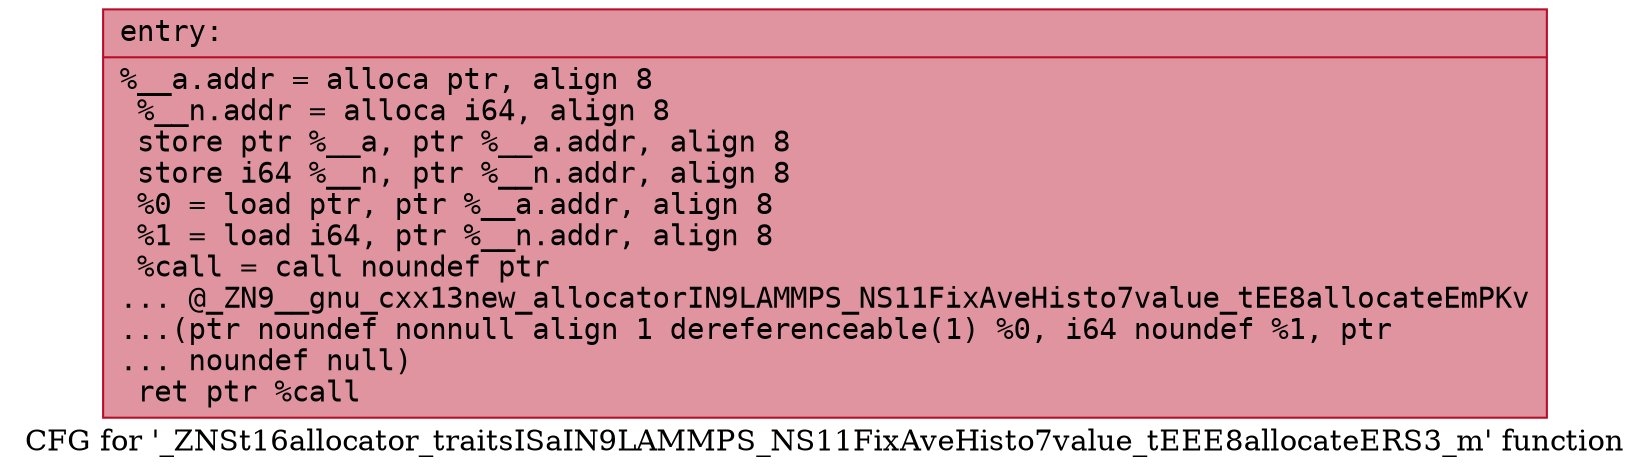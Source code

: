 digraph "CFG for '_ZNSt16allocator_traitsISaIN9LAMMPS_NS11FixAveHisto7value_tEEE8allocateERS3_m' function" {
	label="CFG for '_ZNSt16allocator_traitsISaIN9LAMMPS_NS11FixAveHisto7value_tEEE8allocateERS3_m' function";

	Node0x55c2f2e518c0 [shape=record,color="#b70d28ff", style=filled, fillcolor="#b70d2870" fontname="Courier",label="{entry:\l|  %__a.addr = alloca ptr, align 8\l  %__n.addr = alloca i64, align 8\l  store ptr %__a, ptr %__a.addr, align 8\l  store i64 %__n, ptr %__n.addr, align 8\l  %0 = load ptr, ptr %__a.addr, align 8\l  %1 = load i64, ptr %__n.addr, align 8\l  %call = call noundef ptr\l... @_ZN9__gnu_cxx13new_allocatorIN9LAMMPS_NS11FixAveHisto7value_tEE8allocateEmPKv\l...(ptr noundef nonnull align 1 dereferenceable(1) %0, i64 noundef %1, ptr\l... noundef null)\l  ret ptr %call\l}"];
}

